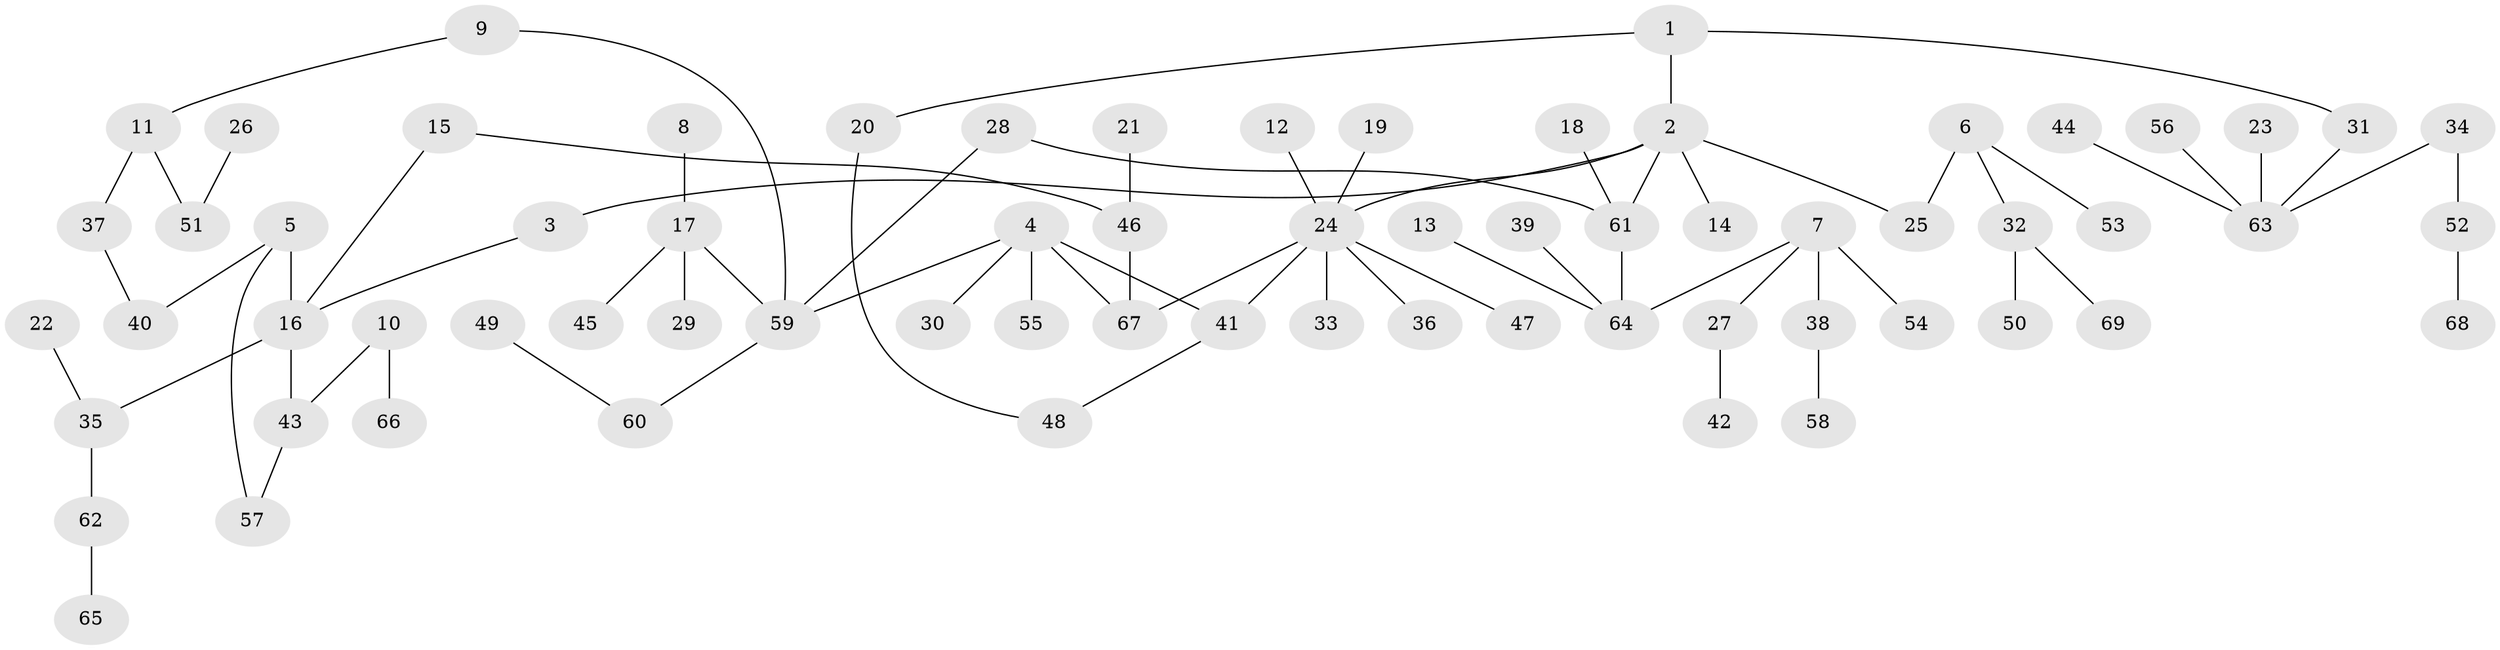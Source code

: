 // original degree distribution, {3: 0.13768115942028986, 5: 0.043478260869565216, 2: 0.2246376811594203, 7: 0.021739130434782608, 4: 0.06521739130434782, 6: 0.014492753623188406, 1: 0.4927536231884058}
// Generated by graph-tools (version 1.1) at 2025/01/03/09/25 03:01:11]
// undirected, 69 vertices, 74 edges
graph export_dot {
graph [start="1"]
  node [color=gray90,style=filled];
  1;
  2;
  3;
  4;
  5;
  6;
  7;
  8;
  9;
  10;
  11;
  12;
  13;
  14;
  15;
  16;
  17;
  18;
  19;
  20;
  21;
  22;
  23;
  24;
  25;
  26;
  27;
  28;
  29;
  30;
  31;
  32;
  33;
  34;
  35;
  36;
  37;
  38;
  39;
  40;
  41;
  42;
  43;
  44;
  45;
  46;
  47;
  48;
  49;
  50;
  51;
  52;
  53;
  54;
  55;
  56;
  57;
  58;
  59;
  60;
  61;
  62;
  63;
  64;
  65;
  66;
  67;
  68;
  69;
  1 -- 2 [weight=1.0];
  1 -- 20 [weight=1.0];
  1 -- 31 [weight=1.0];
  2 -- 3 [weight=1.0];
  2 -- 14 [weight=1.0];
  2 -- 24 [weight=1.0];
  2 -- 25 [weight=1.0];
  2 -- 61 [weight=1.0];
  3 -- 16 [weight=1.0];
  4 -- 30 [weight=1.0];
  4 -- 41 [weight=1.0];
  4 -- 55 [weight=1.0];
  4 -- 59 [weight=1.0];
  4 -- 67 [weight=1.0];
  5 -- 16 [weight=1.0];
  5 -- 40 [weight=1.0];
  5 -- 57 [weight=1.0];
  6 -- 25 [weight=1.0];
  6 -- 32 [weight=1.0];
  6 -- 53 [weight=1.0];
  7 -- 27 [weight=1.0];
  7 -- 38 [weight=1.0];
  7 -- 54 [weight=1.0];
  7 -- 64 [weight=1.0];
  8 -- 17 [weight=1.0];
  9 -- 11 [weight=1.0];
  9 -- 59 [weight=1.0];
  10 -- 43 [weight=1.0];
  10 -- 66 [weight=1.0];
  11 -- 37 [weight=1.0];
  11 -- 51 [weight=1.0];
  12 -- 24 [weight=1.0];
  13 -- 64 [weight=1.0];
  15 -- 16 [weight=1.0];
  15 -- 46 [weight=1.0];
  16 -- 35 [weight=1.0];
  16 -- 43 [weight=1.0];
  17 -- 29 [weight=1.0];
  17 -- 45 [weight=1.0];
  17 -- 59 [weight=1.0];
  18 -- 61 [weight=1.0];
  19 -- 24 [weight=1.0];
  20 -- 48 [weight=1.0];
  21 -- 46 [weight=1.0];
  22 -- 35 [weight=1.0];
  23 -- 63 [weight=1.0];
  24 -- 33 [weight=1.0];
  24 -- 36 [weight=1.0];
  24 -- 41 [weight=1.0];
  24 -- 47 [weight=1.0];
  24 -- 67 [weight=1.0];
  26 -- 51 [weight=1.0];
  27 -- 42 [weight=1.0];
  28 -- 59 [weight=1.0];
  28 -- 61 [weight=1.0];
  31 -- 63 [weight=1.0];
  32 -- 50 [weight=1.0];
  32 -- 69 [weight=1.0];
  34 -- 52 [weight=1.0];
  34 -- 63 [weight=1.0];
  35 -- 62 [weight=1.0];
  37 -- 40 [weight=1.0];
  38 -- 58 [weight=1.0];
  39 -- 64 [weight=1.0];
  41 -- 48 [weight=1.0];
  43 -- 57 [weight=1.0];
  44 -- 63 [weight=1.0];
  46 -- 67 [weight=1.0];
  49 -- 60 [weight=1.0];
  52 -- 68 [weight=1.0];
  56 -- 63 [weight=1.0];
  59 -- 60 [weight=1.0];
  61 -- 64 [weight=1.0];
  62 -- 65 [weight=1.0];
}
